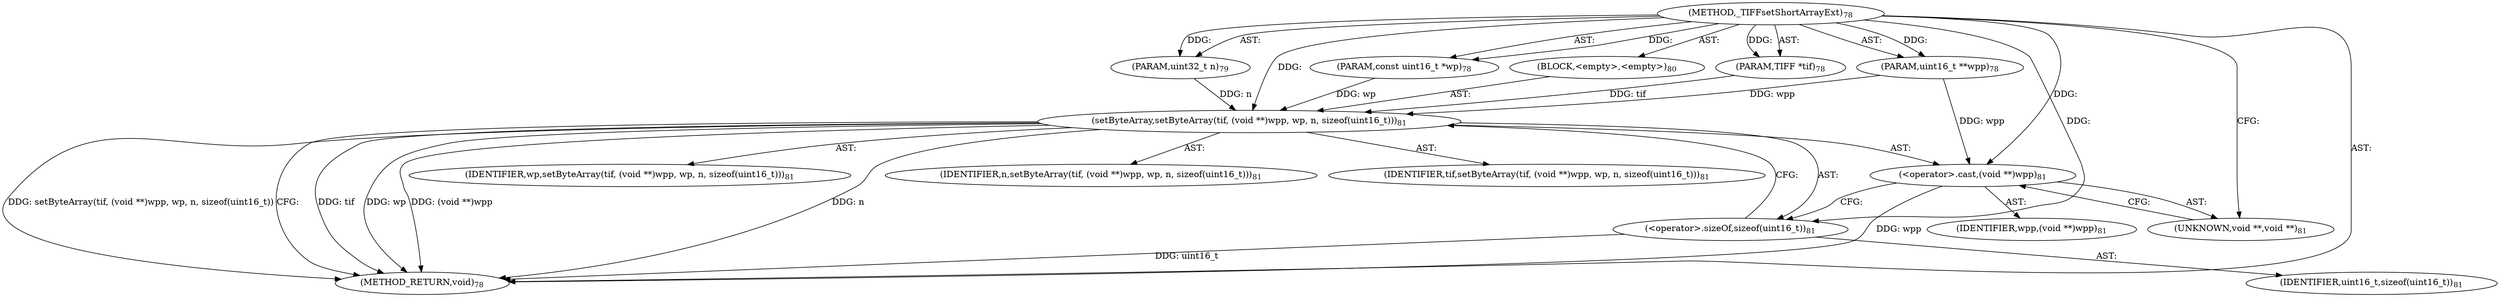 digraph "_TIFFsetShortArrayExt" {  
"39763" [label = <(METHOD,_TIFFsetShortArrayExt)<SUB>78</SUB>> ]
"39764" [label = <(PARAM,TIFF *tif)<SUB>78</SUB>> ]
"39765" [label = <(PARAM,uint16_t **wpp)<SUB>78</SUB>> ]
"39766" [label = <(PARAM,const uint16_t *wp)<SUB>78</SUB>> ]
"39767" [label = <(PARAM,uint32_t n)<SUB>79</SUB>> ]
"39768" [label = <(BLOCK,&lt;empty&gt;,&lt;empty&gt;)<SUB>80</SUB>> ]
"39769" [label = <(setByteArray,setByteArray(tif, (void **)wpp, wp, n, sizeof(uint16_t)))<SUB>81</SUB>> ]
"39770" [label = <(IDENTIFIER,tif,setByteArray(tif, (void **)wpp, wp, n, sizeof(uint16_t)))<SUB>81</SUB>> ]
"39771" [label = <(&lt;operator&gt;.cast,(void **)wpp)<SUB>81</SUB>> ]
"39772" [label = <(UNKNOWN,void **,void **)<SUB>81</SUB>> ]
"39773" [label = <(IDENTIFIER,wpp,(void **)wpp)<SUB>81</SUB>> ]
"39774" [label = <(IDENTIFIER,wp,setByteArray(tif, (void **)wpp, wp, n, sizeof(uint16_t)))<SUB>81</SUB>> ]
"39775" [label = <(IDENTIFIER,n,setByteArray(tif, (void **)wpp, wp, n, sizeof(uint16_t)))<SUB>81</SUB>> ]
"39776" [label = <(&lt;operator&gt;.sizeOf,sizeof(uint16_t))<SUB>81</SUB>> ]
"39777" [label = <(IDENTIFIER,uint16_t,sizeof(uint16_t))<SUB>81</SUB>> ]
"39778" [label = <(METHOD_RETURN,void)<SUB>78</SUB>> ]
  "39763" -> "39764"  [ label = "AST: "] 
  "39763" -> "39765"  [ label = "AST: "] 
  "39763" -> "39766"  [ label = "AST: "] 
  "39763" -> "39767"  [ label = "AST: "] 
  "39763" -> "39768"  [ label = "AST: "] 
  "39763" -> "39778"  [ label = "AST: "] 
  "39768" -> "39769"  [ label = "AST: "] 
  "39769" -> "39770"  [ label = "AST: "] 
  "39769" -> "39771"  [ label = "AST: "] 
  "39769" -> "39774"  [ label = "AST: "] 
  "39769" -> "39775"  [ label = "AST: "] 
  "39769" -> "39776"  [ label = "AST: "] 
  "39771" -> "39772"  [ label = "AST: "] 
  "39771" -> "39773"  [ label = "AST: "] 
  "39776" -> "39777"  [ label = "AST: "] 
  "39769" -> "39778"  [ label = "CFG: "] 
  "39771" -> "39776"  [ label = "CFG: "] 
  "39776" -> "39769"  [ label = "CFG: "] 
  "39772" -> "39771"  [ label = "CFG: "] 
  "39763" -> "39772"  [ label = "CFG: "] 
  "39769" -> "39778"  [ label = "DDG: tif"] 
  "39771" -> "39778"  [ label = "DDG: wpp"] 
  "39769" -> "39778"  [ label = "DDG: (void **)wpp"] 
  "39769" -> "39778"  [ label = "DDG: wp"] 
  "39769" -> "39778"  [ label = "DDG: n"] 
  "39769" -> "39778"  [ label = "DDG: setByteArray(tif, (void **)wpp, wp, n, sizeof(uint16_t))"] 
  "39776" -> "39778"  [ label = "DDG: uint16_t"] 
  "39763" -> "39764"  [ label = "DDG: "] 
  "39763" -> "39765"  [ label = "DDG: "] 
  "39763" -> "39766"  [ label = "DDG: "] 
  "39763" -> "39767"  [ label = "DDG: "] 
  "39764" -> "39769"  [ label = "DDG: tif"] 
  "39763" -> "39769"  [ label = "DDG: "] 
  "39765" -> "39769"  [ label = "DDG: wpp"] 
  "39766" -> "39769"  [ label = "DDG: wp"] 
  "39767" -> "39769"  [ label = "DDG: n"] 
  "39765" -> "39771"  [ label = "DDG: wpp"] 
  "39763" -> "39771"  [ label = "DDG: "] 
  "39763" -> "39776"  [ label = "DDG: "] 
}
